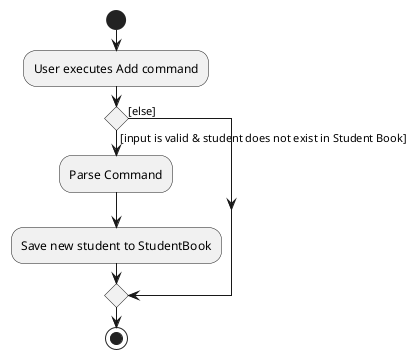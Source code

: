 @startuml
start
:User executes Add command;

'Since the beta syntax does not support placing the condition outside the
'diamond we place it as the true branch instead.

if () then ([input is valid & student does not exist in Student Book])
    :Parse Command;
    :Save new student to StudentBook;
else ([else])
endif
stop
@enduml
